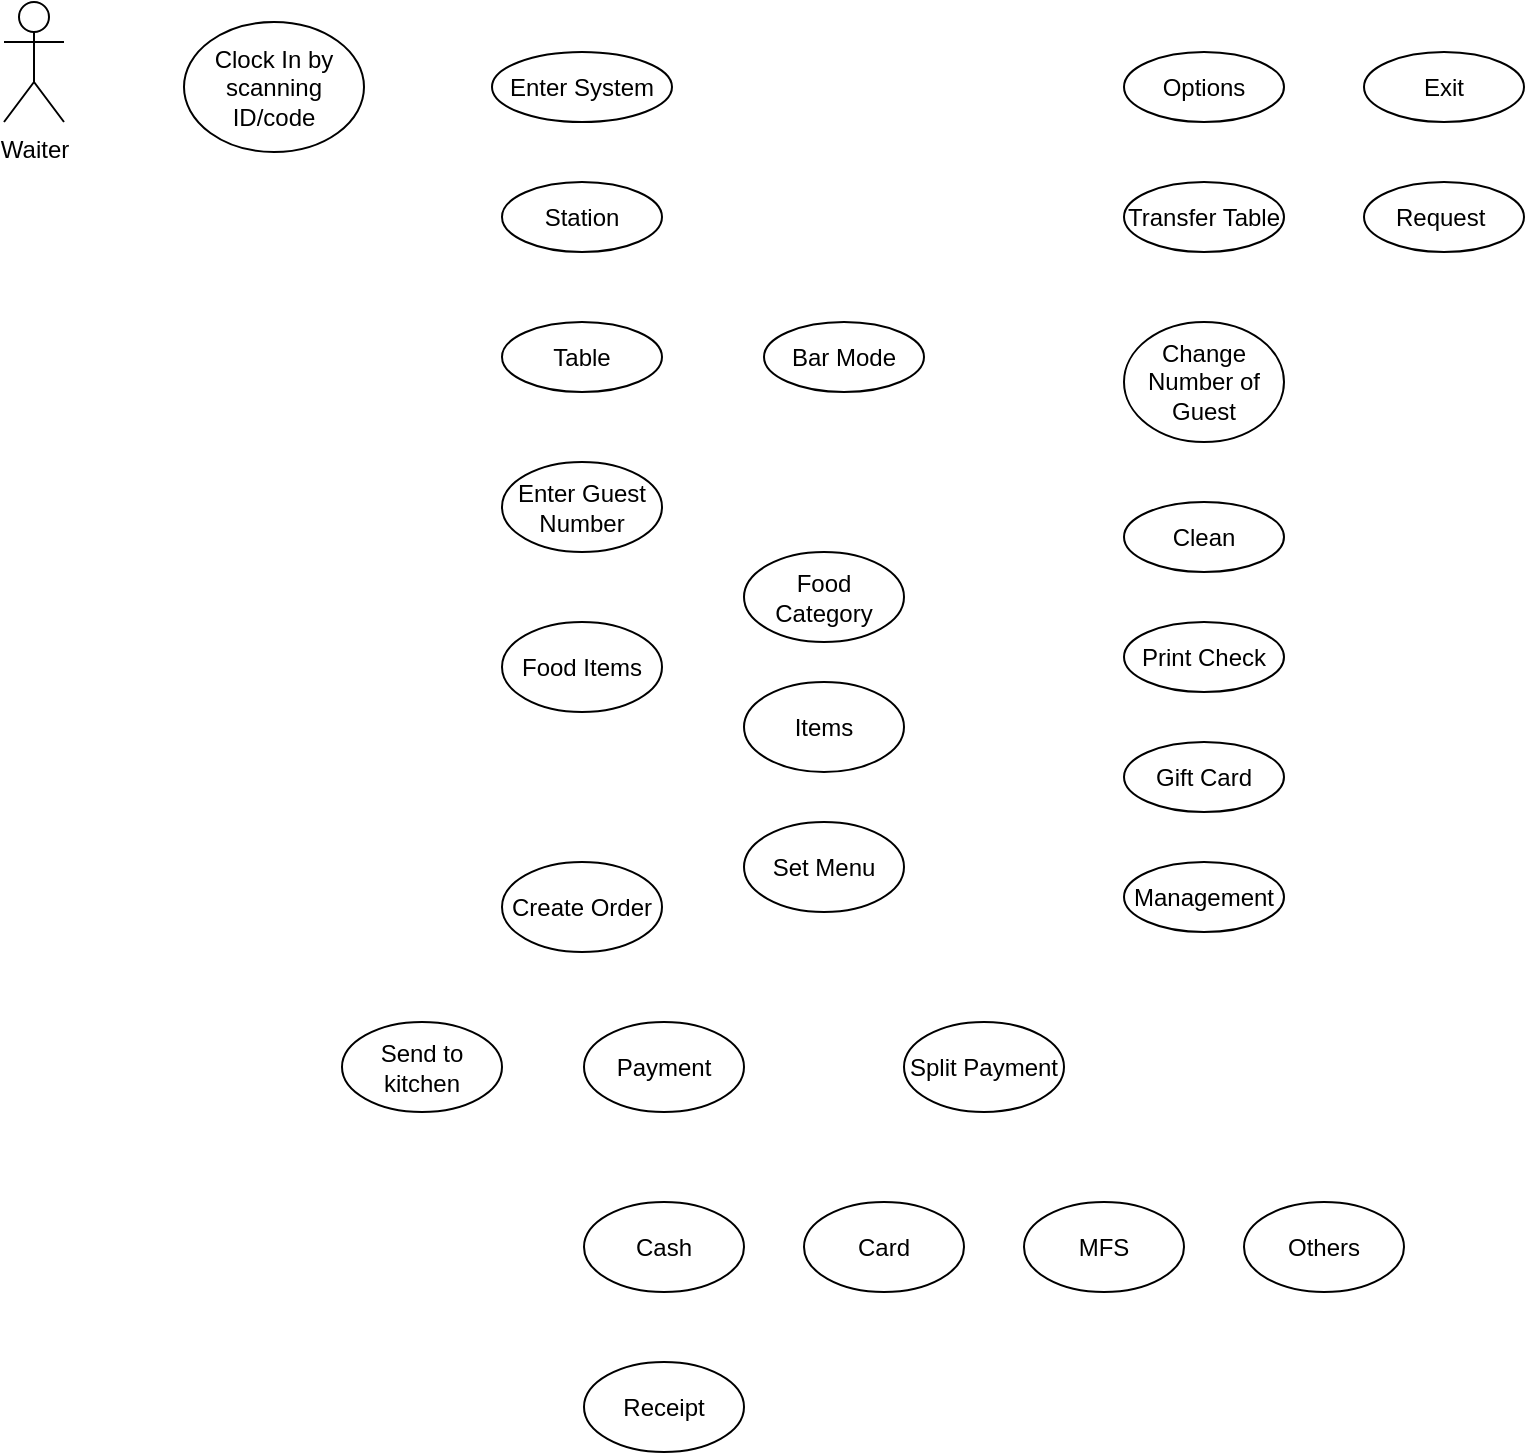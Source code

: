 <mxfile version="23.1.5" type="github">
  <diagram name="Page-1" id="knzAuW0coJMuKpMu3PRs">
    <mxGraphModel dx="1195" dy="622" grid="1" gridSize="10" guides="1" tooltips="1" connect="1" arrows="1" fold="1" page="1" pageScale="1" pageWidth="827" pageHeight="1169" math="0" shadow="0">
      <root>
        <mxCell id="0" />
        <mxCell id="1" parent="0" />
        <mxCell id="_SApVEIOftllvKabywyw-1" value="Waiter" style="shape=umlActor;verticalLabelPosition=bottom;verticalAlign=top;html=1;outlineConnect=0;" parent="1" vertex="1">
          <mxGeometry x="40" y="40" width="30" height="60" as="geometry" />
        </mxCell>
        <mxCell id="_SApVEIOftllvKabywyw-2" value="Clock In by scanning ID/code" style="ellipse;whiteSpace=wrap;html=1;" parent="1" vertex="1">
          <mxGeometry x="130" y="50" width="90" height="65" as="geometry" />
        </mxCell>
        <mxCell id="_SApVEIOftllvKabywyw-3" value="Enter System" style="ellipse;whiteSpace=wrap;html=1;" parent="1" vertex="1">
          <mxGeometry x="284" y="65" width="90" height="35" as="geometry" />
        </mxCell>
        <mxCell id="_SApVEIOftllvKabywyw-4" value="Station" style="ellipse;whiteSpace=wrap;html=1;" parent="1" vertex="1">
          <mxGeometry x="289" y="130" width="80" height="35" as="geometry" />
        </mxCell>
        <mxCell id="_SApVEIOftllvKabywyw-5" value="Table" style="ellipse;whiteSpace=wrap;html=1;" parent="1" vertex="1">
          <mxGeometry x="289" y="200" width="80" height="35" as="geometry" />
        </mxCell>
        <mxCell id="_SApVEIOftllvKabywyw-6" value="Options" style="ellipse;whiteSpace=wrap;html=1;" parent="1" vertex="1">
          <mxGeometry x="600" y="65" width="80" height="35" as="geometry" />
        </mxCell>
        <mxCell id="_PRdKNhxORNj2MjLX8KP-1" value="Food Items" style="ellipse;whiteSpace=wrap;html=1;" vertex="1" parent="1">
          <mxGeometry x="289" y="350" width="80" height="45" as="geometry" />
        </mxCell>
        <mxCell id="_PRdKNhxORNj2MjLX8KP-2" value="Enter Guest Number" style="ellipse;whiteSpace=wrap;html=1;" vertex="1" parent="1">
          <mxGeometry x="289" y="270" width="80" height="45" as="geometry" />
        </mxCell>
        <mxCell id="_PRdKNhxORNj2MjLX8KP-3" value="Food Category" style="ellipse;whiteSpace=wrap;html=1;" vertex="1" parent="1">
          <mxGeometry x="410" y="315" width="80" height="45" as="geometry" />
        </mxCell>
        <mxCell id="_PRdKNhxORNj2MjLX8KP-4" value="Items" style="ellipse;whiteSpace=wrap;html=1;" vertex="1" parent="1">
          <mxGeometry x="410" y="380" width="80" height="45" as="geometry" />
        </mxCell>
        <mxCell id="_PRdKNhxORNj2MjLX8KP-5" value="Set Menu" style="ellipse;whiteSpace=wrap;html=1;" vertex="1" parent="1">
          <mxGeometry x="410" y="450" width="80" height="45" as="geometry" />
        </mxCell>
        <mxCell id="_PRdKNhxORNj2MjLX8KP-6" value="Create Order" style="ellipse;whiteSpace=wrap;html=1;" vertex="1" parent="1">
          <mxGeometry x="289" y="470" width="80" height="45" as="geometry" />
        </mxCell>
        <mxCell id="_PRdKNhxORNj2MjLX8KP-7" value="Send to kitchen" style="ellipse;whiteSpace=wrap;html=1;" vertex="1" parent="1">
          <mxGeometry x="209" y="550" width="80" height="45" as="geometry" />
        </mxCell>
        <mxCell id="_PRdKNhxORNj2MjLX8KP-8" value="Payment" style="ellipse;whiteSpace=wrap;html=1;" vertex="1" parent="1">
          <mxGeometry x="330" y="550" width="80" height="45" as="geometry" />
        </mxCell>
        <mxCell id="_PRdKNhxORNj2MjLX8KP-9" value="Cash" style="ellipse;whiteSpace=wrap;html=1;" vertex="1" parent="1">
          <mxGeometry x="330" y="640" width="80" height="45" as="geometry" />
        </mxCell>
        <mxCell id="_PRdKNhxORNj2MjLX8KP-10" value="Card" style="ellipse;whiteSpace=wrap;html=1;" vertex="1" parent="1">
          <mxGeometry x="440" y="640" width="80" height="45" as="geometry" />
        </mxCell>
        <mxCell id="_PRdKNhxORNj2MjLX8KP-11" value="MFS" style="ellipse;whiteSpace=wrap;html=1;" vertex="1" parent="1">
          <mxGeometry x="550" y="640" width="80" height="45" as="geometry" />
        </mxCell>
        <mxCell id="_PRdKNhxORNj2MjLX8KP-12" value="Others" style="ellipse;whiteSpace=wrap;html=1;" vertex="1" parent="1">
          <mxGeometry x="660" y="640" width="80" height="45" as="geometry" />
        </mxCell>
        <mxCell id="_PRdKNhxORNj2MjLX8KP-13" value="Receipt" style="ellipse;whiteSpace=wrap;html=1;" vertex="1" parent="1">
          <mxGeometry x="330" y="720" width="80" height="45" as="geometry" />
        </mxCell>
        <mxCell id="_PRdKNhxORNj2MjLX8KP-14" value="Split Payment" style="ellipse;whiteSpace=wrap;html=1;" vertex="1" parent="1">
          <mxGeometry x="490" y="550" width="80" height="45" as="geometry" />
        </mxCell>
        <mxCell id="_PRdKNhxORNj2MjLX8KP-15" value="Bar Mode" style="ellipse;whiteSpace=wrap;html=1;" vertex="1" parent="1">
          <mxGeometry x="420" y="200" width="80" height="35" as="geometry" />
        </mxCell>
        <mxCell id="_PRdKNhxORNj2MjLX8KP-16" value="Transfer Table" style="ellipse;whiteSpace=wrap;html=1;" vertex="1" parent="1">
          <mxGeometry x="600" y="130" width="80" height="35" as="geometry" />
        </mxCell>
        <mxCell id="_PRdKNhxORNj2MjLX8KP-17" value="Change Number of Guest" style="ellipse;whiteSpace=wrap;html=1;" vertex="1" parent="1">
          <mxGeometry x="600" y="200" width="80" height="60" as="geometry" />
        </mxCell>
        <mxCell id="_PRdKNhxORNj2MjLX8KP-18" value="Clean" style="ellipse;whiteSpace=wrap;html=1;" vertex="1" parent="1">
          <mxGeometry x="600" y="290" width="80" height="35" as="geometry" />
        </mxCell>
        <mxCell id="_PRdKNhxORNj2MjLX8KP-19" value="Print Check" style="ellipse;whiteSpace=wrap;html=1;" vertex="1" parent="1">
          <mxGeometry x="600" y="350" width="80" height="35" as="geometry" />
        </mxCell>
        <mxCell id="_PRdKNhxORNj2MjLX8KP-20" value="Gift Card" style="ellipse;whiteSpace=wrap;html=1;" vertex="1" parent="1">
          <mxGeometry x="600" y="410" width="80" height="35" as="geometry" />
        </mxCell>
        <mxCell id="_PRdKNhxORNj2MjLX8KP-21" value="Management" style="ellipse;whiteSpace=wrap;html=1;" vertex="1" parent="1">
          <mxGeometry x="600" y="470" width="80" height="35" as="geometry" />
        </mxCell>
        <mxCell id="_PRdKNhxORNj2MjLX8KP-22" value="Exit" style="ellipse;whiteSpace=wrap;html=1;" vertex="1" parent="1">
          <mxGeometry x="720" y="65" width="80" height="35" as="geometry" />
        </mxCell>
        <mxCell id="_PRdKNhxORNj2MjLX8KP-23" value="Request&amp;nbsp;" style="ellipse;whiteSpace=wrap;html=1;" vertex="1" parent="1">
          <mxGeometry x="720" y="130" width="80" height="35" as="geometry" />
        </mxCell>
      </root>
    </mxGraphModel>
  </diagram>
</mxfile>
